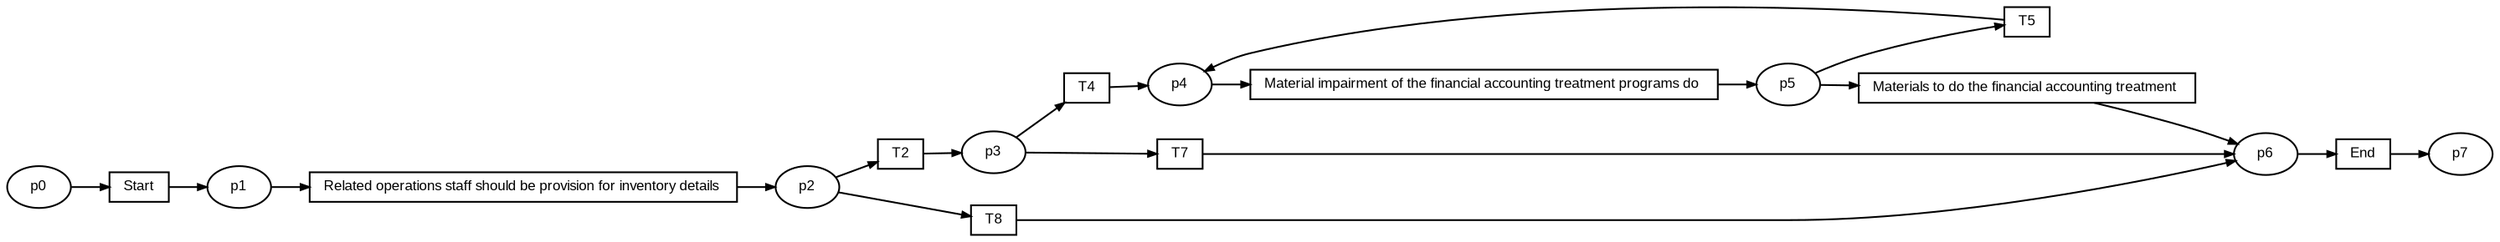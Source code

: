 digraph G {ranksep=".3"; fontsize="8"; remincross=true; margin="0.0,0.0"; fontname="Arial";rankdir="LR"; 
edge [arrowsize="0.5"];
node [height=".2",width=".2",fontname="Arial",fontsize="8"];
t0 [shape="box",label="Start"];
t1 [shape="box",label="Related operations staff should be provision for inventory details "];
t2 [shape="box",label="T2"];
t3 [shape="box",label="Material impairment of the financial accounting treatment programs do "];
t4 [shape="box",label="T4"];
t5 [shape="box",label="T5"];
t6 [shape="box",label="Materials to do the financial accounting treatment "];
t7 [shape="box",label="T7"];
t8 [shape="box",label="T8"];
t9 [shape="box",label="End"];
p0 [shape="oval",label="p0"];
p1 [shape="oval",label="p1"];
p2 [shape="oval",label="p2"];
p3 [shape="oval",label="p3"];
p4 [shape="oval",label="p4"];
p5 [shape="oval",label="p5"];
p6 [shape="oval",label="p6"];
p7 [shape="oval",label="p7"];
t1 -> p2[label=""];
t2 -> p3[label=""];
p6 -> t9[label=""];
p2 -> t8[label=""];
p0 -> t0[label=""];
p4 -> t3[label=""];
t0 -> p1[label=""];
p1 -> t1[label=""];
t7 -> p6[label=""];
p5 -> t6[label=""];
p5 -> t5[label=""];
t3 -> p5[label=""];
p3 -> t4[label=""];
t5 -> p4[label=""];
t4 -> p4[label=""];
t8 -> p6[label=""];
p3 -> t7[label=""];
t6 -> p6[label=""];
t9 -> p7[label=""];
p2 -> t2[label=""];
}
